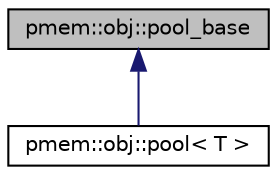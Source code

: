 digraph "pmem::obj::pool_base"
{
  edge [fontname="Helvetica",fontsize="10",labelfontname="Helvetica",labelfontsize="10"];
  node [fontname="Helvetica",fontsize="10",shape=record];
  Node1 [label="pmem::obj::pool_base",height=0.2,width=0.4,color="black", fillcolor="grey75", style="filled", fontcolor="black"];
  Node1 -> Node2 [dir="back",color="midnightblue",fontsize="10",style="solid",fontname="Helvetica"];
  Node2 [label="pmem::obj::pool\< T \>",height=0.2,width=0.4,color="black", fillcolor="white", style="filled",URL="$classpmem_1_1obj_1_1pool.html",tooltip="PMEMobj pool class. "];
}

